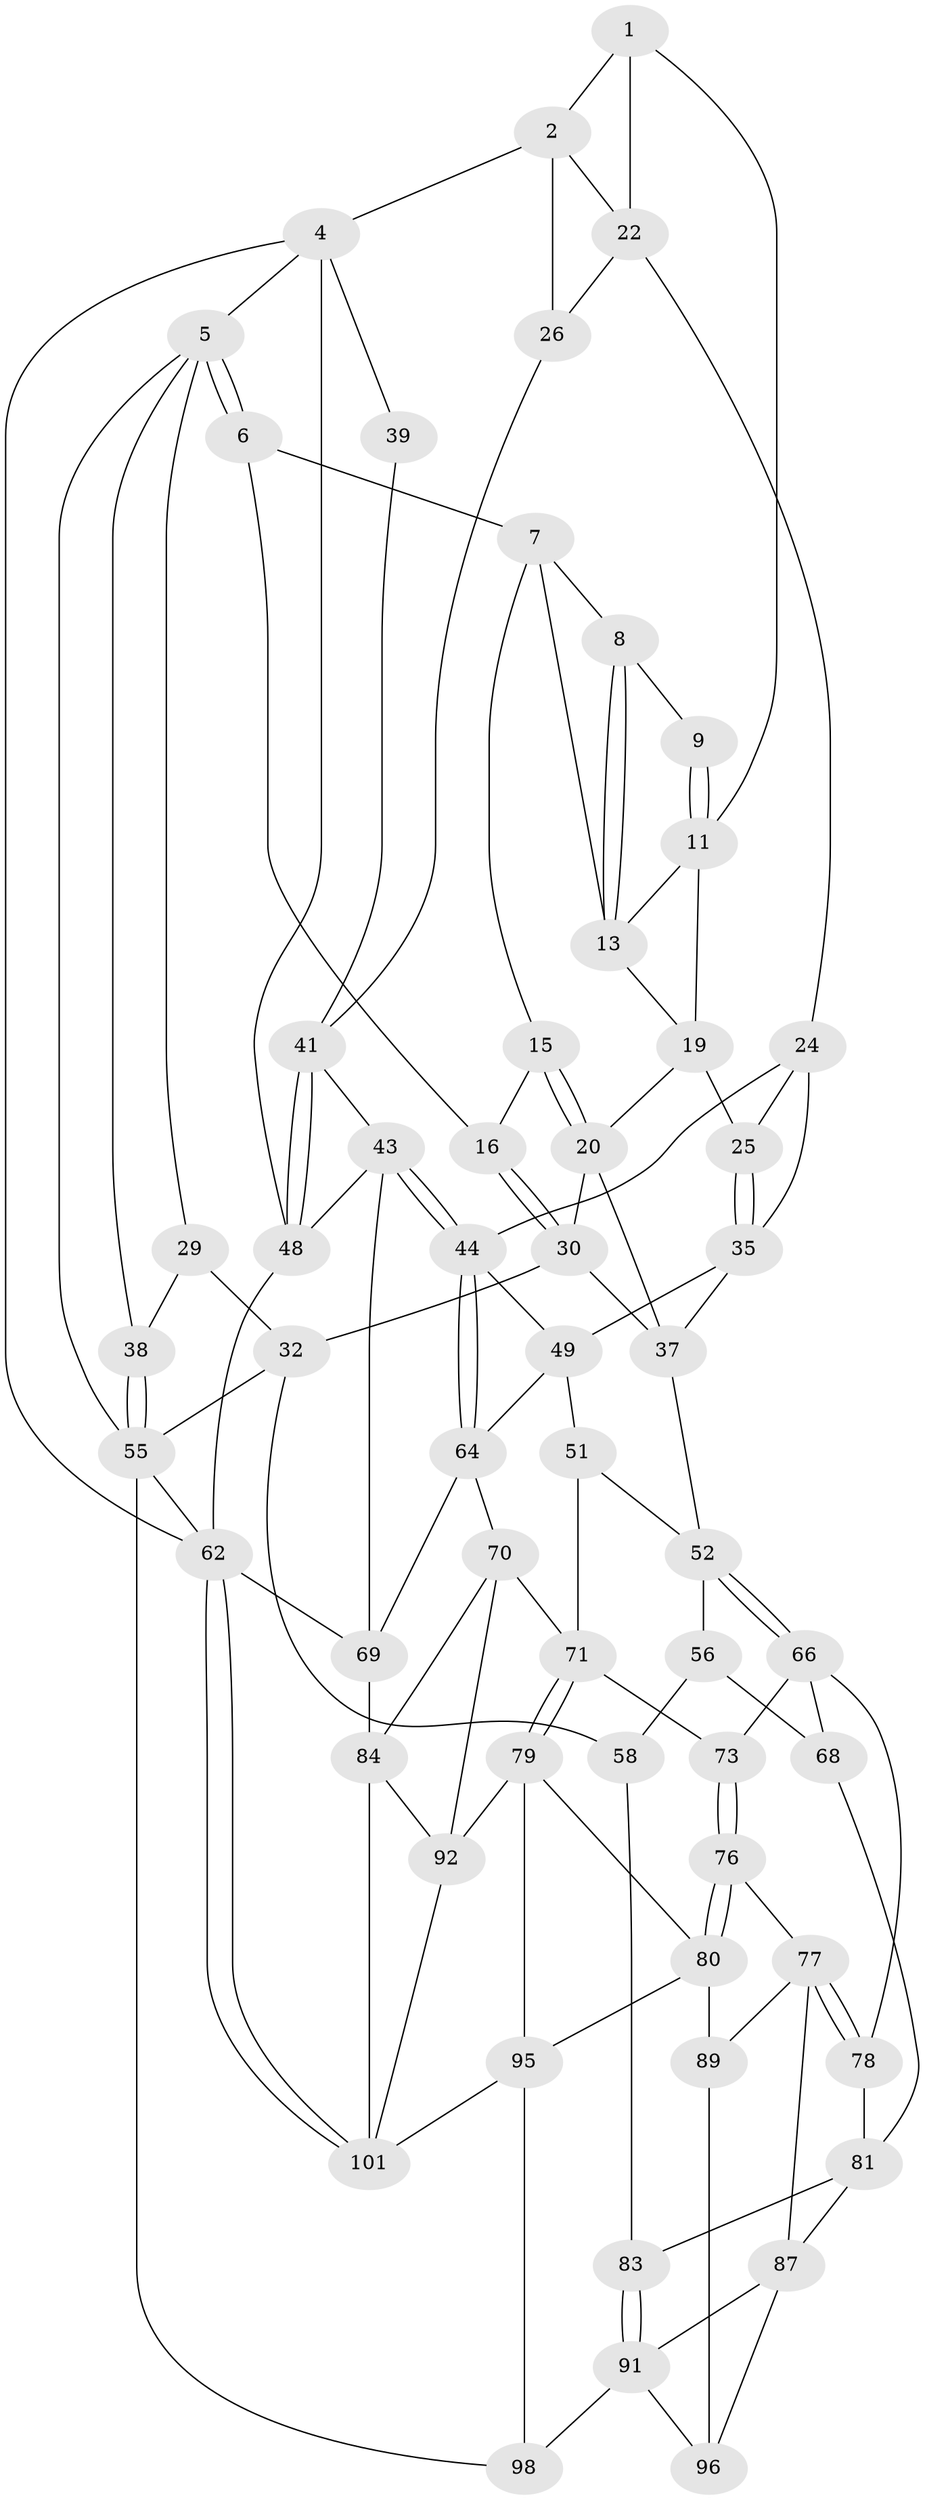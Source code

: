 // original degree distribution, {3: 0.0392156862745098, 4: 0.19607843137254902, 6: 0.21568627450980393, 5: 0.5490196078431373}
// Generated by graph-tools (version 1.1) at 2025/11/02/21/25 10:11:13]
// undirected, 59 vertices, 125 edges
graph export_dot {
graph [start="1"]
  node [color=gray90,style=filled];
  1 [pos="+0.6698571736217926+0",super="+10"];
  2 [pos="+1+0",super="+3"];
  4 [pos="+1+0",super="+40"];
  5 [pos="+0+0",super="+28"];
  6 [pos="+0.21836424164837714+0"];
  7 [pos="+0.3731764440627678+0",super="+14"];
  8 [pos="+0.5025023525884825+0"];
  9 [pos="+0.6558976154896902+0"];
  11 [pos="+0.6359246116687611+0.08611571572978768",super="+12"];
  13 [pos="+0.5422271145266434+0.08843738202662833",super="+18"];
  15 [pos="+0.2989915257515362+0.1707094918102967"];
  16 [pos="+0.26360071584357836+0.17227449994757377",super="+17"];
  19 [pos="+0.4624676250923513+0.21349873944471",super="+21"];
  20 [pos="+0.39473626339429785+0.2339915710007921",super="+34"];
  22 [pos="+0.7546597328770621+0.13714589327054258",super="+23"];
  24 [pos="+0.6700348962595996+0.2779357244563666",super="+46"];
  25 [pos="+0.5746120201385487+0.2606423193701135"];
  26 [pos="+0.8567914929722898+0.2314934370545093",super="+27"];
  29 [pos="+0.217635336033457+0.15160629389594163",super="+33"];
  30 [pos="+0.24073696976686423+0.3277792078201694",super="+31"];
  32 [pos="+0.18041543174458724+0.39654884264037693",super="+54"];
  35 [pos="+0.5311115472589031+0.3424295327744824",super="+36"];
  37 [pos="+0.4098635293169731+0.40074412914382035",super="+47"];
  38 [pos="+0+0.17243717690642069"];
  39 [pos="+0.9537737985691278+0.293862384081134"];
  41 [pos="+0.927466489014009+0.40623619214324497",super="+42"];
  43 [pos="+0.8167994971000584+0.5179071888921747",super="+61"];
  44 [pos="+0.8154757529007954+0.518642594917664",super="+45"];
  48 [pos="+1+0.4658483778440049",super="+60"];
  49 [pos="+0.5761437653512923+0.5227609269416442",super="+50"];
  51 [pos="+0.531817810224167+0.5744044171557733"];
  52 [pos="+0.4643158963837267+0.5887644595769413",super="+53"];
  55 [pos="+0+0.6501196251221184",super="+59"];
  56 [pos="+0.3527561353624106+0.5540663253910882",super="+57"];
  58 [pos="+0.047070181685678676+0.6652139796197559"];
  62 [pos="+1+1",super="+63"];
  64 [pos="+0.7395147616641947+0.7239671135547908",super="+65"];
  66 [pos="+0.4501032330862559+0.6677636246939208",super="+67"];
  68 [pos="+0.38833524035833134+0.705139426726015",super="+75"];
  69 [pos="+0.9645507426268225+0.6764718977811194",super="+74"];
  70 [pos="+0.7315739525499385+0.756241478299249",super="+85"];
  71 [pos="+0.727058001773069+0.758332990184381",super="+72"];
  73 [pos="+0.5331193333455971+0.7114433510218127"];
  76 [pos="+0.533182909513774+0.7722682092293792"];
  77 [pos="+0.47602261028244175+0.792675281997076",super="+86"];
  78 [pos="+0.4744333977315099+0.7914974108765847"];
  79 [pos="+0.6745358086829533+0.7944126568180985",super="+94"];
  80 [pos="+0.6162685051324951+0.791361365668628",super="+88"];
  81 [pos="+0.33973593535668467+0.7897312355958084",super="+82"];
  83 [pos="+0.23050256281663847+0.8423763715052972"];
  84 [pos="+0.9113999814435001+0.8568847773531296",super="+99"];
  87 [pos="+0.35306610873908517+0.8526729935678676",super="+90"];
  89 [pos="+0.4728316800907001+0.9062339216296094"];
  91 [pos="+0.2396915703514552+1",super="+97"];
  92 [pos="+0.7724359420791244+0.9560382977490365",super="+93"];
  95 [pos="+0.5301973402826842+0.9652612704139614",super="+100"];
  96 [pos="+0.44509786944785207+0.9188283170122692"];
  98 [pos="+0.17660669572983387+1"];
  101 [pos="+0.8895521043801944+1",super="+102"];
  1 -- 2;
  1 -- 11;
  1 -- 22;
  2 -- 22;
  2 -- 26;
  2 -- 4;
  4 -- 5;
  4 -- 62;
  4 -- 48;
  4 -- 39;
  5 -- 6;
  5 -- 6;
  5 -- 29;
  5 -- 38;
  5 -- 55;
  6 -- 7;
  6 -- 16;
  7 -- 8;
  7 -- 15;
  7 -- 13;
  8 -- 9;
  8 -- 13;
  8 -- 13;
  9 -- 11;
  9 -- 11;
  11 -- 19;
  11 -- 13;
  13 -- 19;
  15 -- 16;
  15 -- 20;
  15 -- 20;
  16 -- 30;
  16 -- 30;
  19 -- 20;
  19 -- 25;
  20 -- 37;
  20 -- 30;
  22 -- 24;
  22 -- 26;
  24 -- 25;
  24 -- 35;
  24 -- 44;
  25 -- 35;
  25 -- 35;
  26 -- 41;
  29 -- 32;
  29 -- 38;
  30 -- 32;
  30 -- 37;
  32 -- 58;
  32 -- 55;
  35 -- 49;
  35 -- 37;
  37 -- 52;
  38 -- 55;
  38 -- 55;
  39 -- 41;
  41 -- 48;
  41 -- 48;
  41 -- 43;
  43 -- 44;
  43 -- 44;
  43 -- 48;
  43 -- 69;
  44 -- 64;
  44 -- 64;
  44 -- 49;
  48 -- 62;
  49 -- 64;
  49 -- 51;
  51 -- 52;
  51 -- 71;
  52 -- 66;
  52 -- 66;
  52 -- 56;
  55 -- 98;
  55 -- 62;
  56 -- 68 [weight=2];
  56 -- 58;
  58 -- 83;
  62 -- 101;
  62 -- 101;
  62 -- 69;
  64 -- 69;
  64 -- 70;
  66 -- 73;
  66 -- 68;
  66 -- 78;
  68 -- 81;
  69 -- 84;
  70 -- 71;
  70 -- 84;
  70 -- 92;
  71 -- 79;
  71 -- 79;
  71 -- 73;
  73 -- 76;
  73 -- 76;
  76 -- 77;
  76 -- 80;
  76 -- 80;
  77 -- 78;
  77 -- 78;
  77 -- 89;
  77 -- 87;
  78 -- 81;
  79 -- 80;
  79 -- 95;
  79 -- 92;
  80 -- 89;
  80 -- 95;
  81 -- 83;
  81 -- 87;
  83 -- 91;
  83 -- 91;
  84 -- 101;
  84 -- 92;
  87 -- 96;
  87 -- 91;
  89 -- 96;
  91 -- 96;
  91 -- 98;
  92 -- 101;
  95 -- 98;
  95 -- 101;
}
